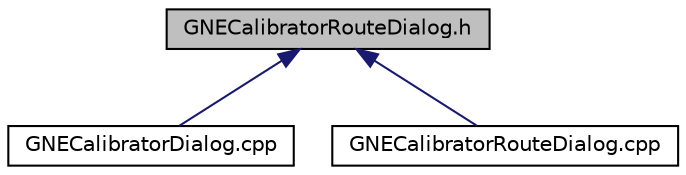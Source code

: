 digraph "GNECalibratorRouteDialog.h"
{
  edge [fontname="Helvetica",fontsize="10",labelfontname="Helvetica",labelfontsize="10"];
  node [fontname="Helvetica",fontsize="10",shape=record];
  Node12 [label="GNECalibratorRouteDialog.h",height=0.2,width=0.4,color="black", fillcolor="grey75", style="filled", fontcolor="black"];
  Node12 -> Node13 [dir="back",color="midnightblue",fontsize="10",style="solid",fontname="Helvetica"];
  Node13 [label="GNECalibratorDialog.cpp",height=0.2,width=0.4,color="black", fillcolor="white", style="filled",URL="$de/db0/_g_n_e_calibrator_dialog_8cpp.html"];
  Node12 -> Node14 [dir="back",color="midnightblue",fontsize="10",style="solid",fontname="Helvetica"];
  Node14 [label="GNECalibratorRouteDialog.cpp",height=0.2,width=0.4,color="black", fillcolor="white", style="filled",URL="$d8/d7a/_g_n_e_calibrator_route_dialog_8cpp.html"];
}
